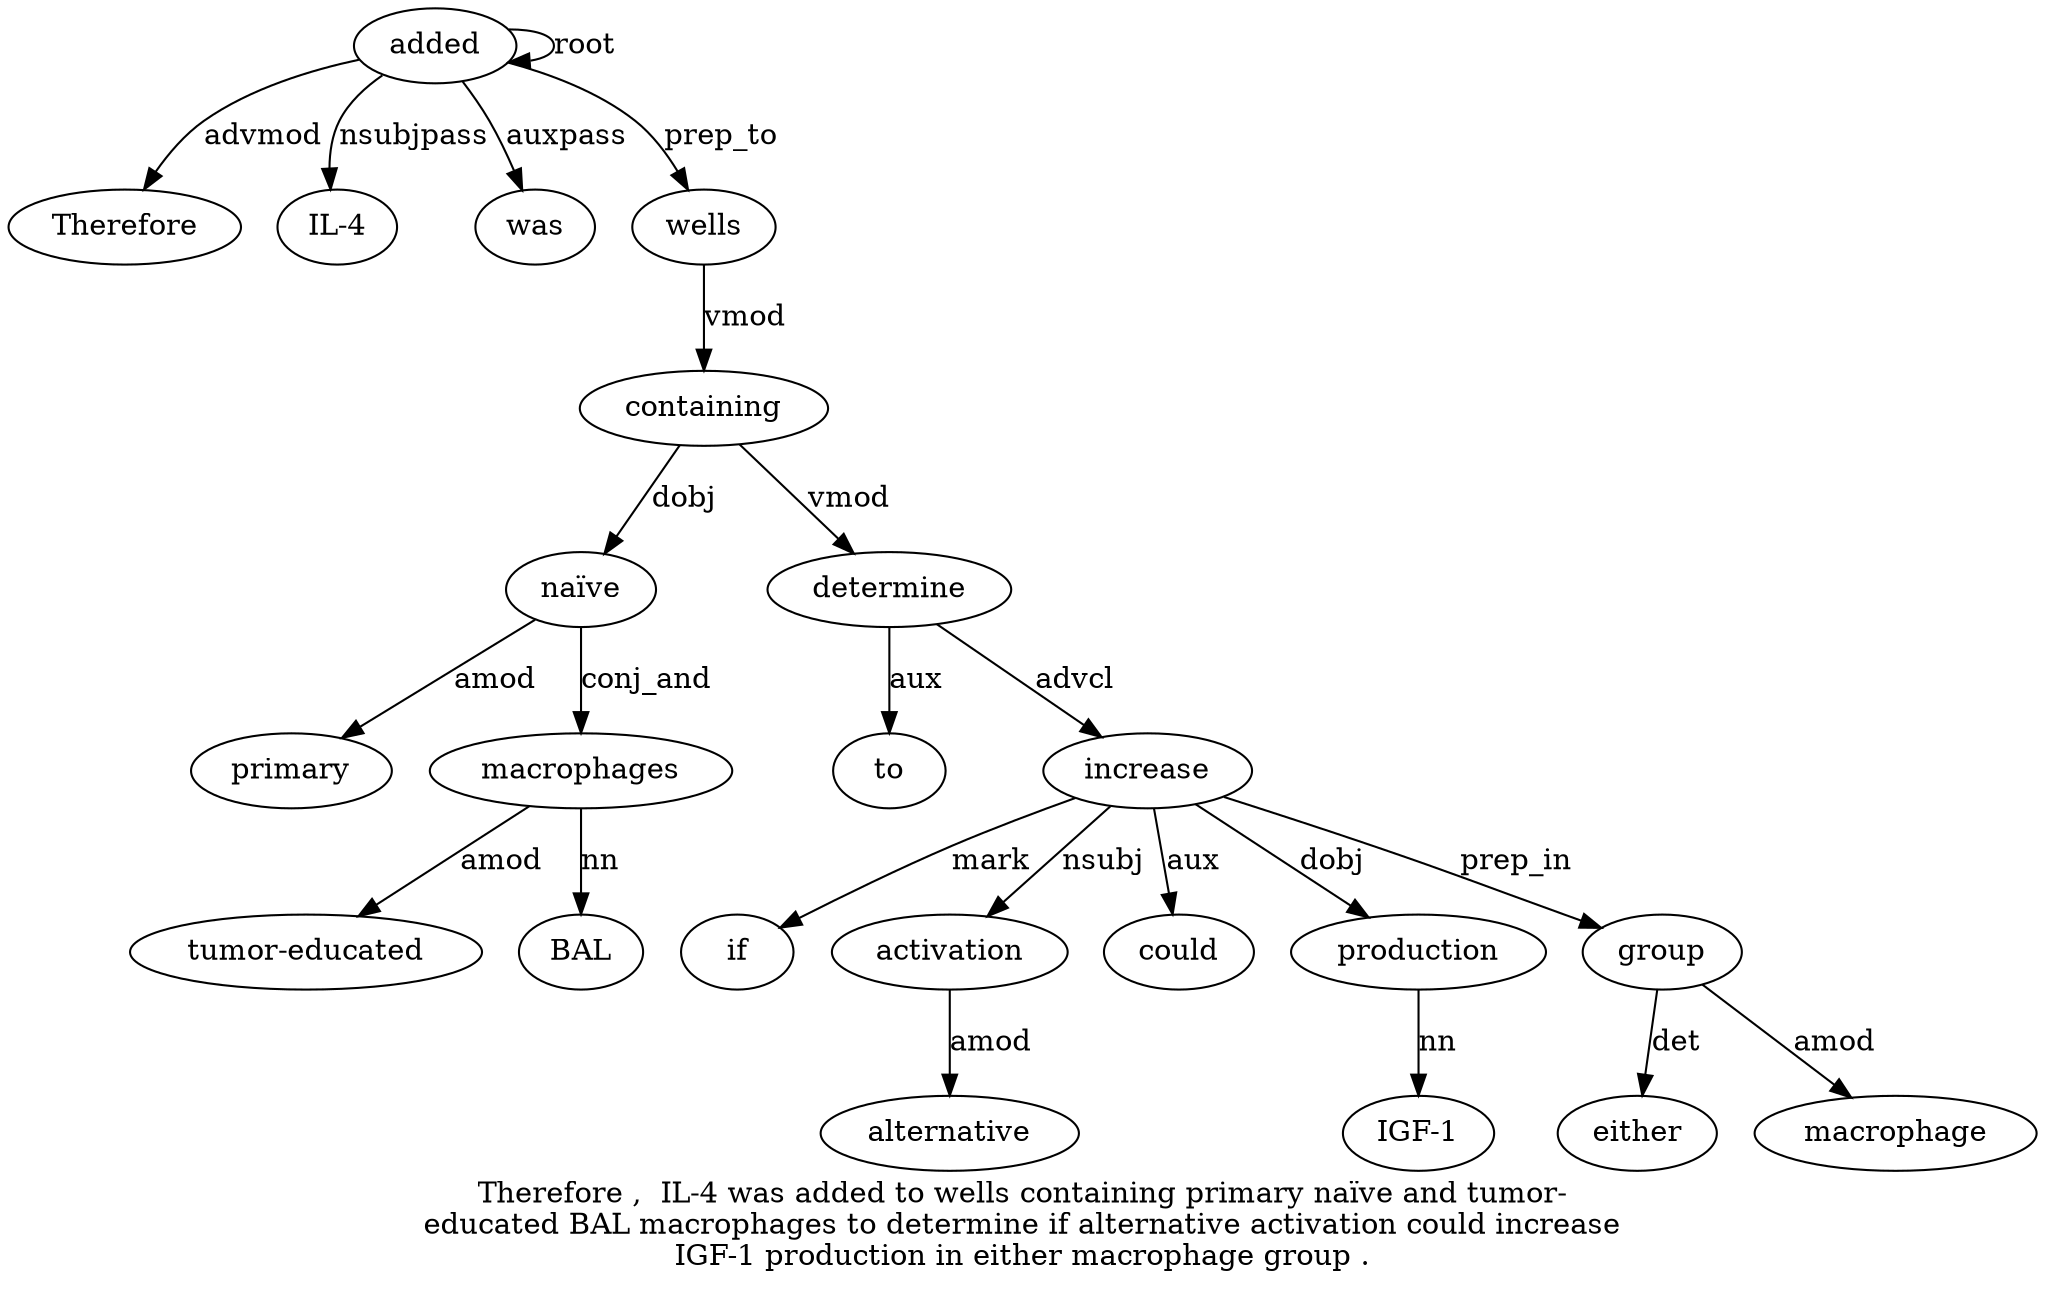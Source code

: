 digraph "Therefore ,  IL-4 was added to wells containing primary naïve and tumor-educated BAL macrophages to determine if alternative activation could increase IGF-1 production in either macrophage group ." {
label="Therefore ,  IL-4 was added to wells containing primary naïve and tumor-
educated BAL macrophages to determine if alternative activation could increase
IGF-1 production in either macrophage group .";
added5 [style=filled, fillcolor=white, label=added];
Therefore1 [style=filled, fillcolor=white, label=Therefore];
added5 -> Therefore1  [label=advmod];
"IL-43" [style=filled, fillcolor=white, label="IL-4"];
added5 -> "IL-43"  [label=nsubjpass];
was4 [style=filled, fillcolor=white, label=was];
added5 -> was4  [label=auxpass];
added5 -> added5  [label=root];
wells7 [style=filled, fillcolor=white, label=wells];
added5 -> wells7  [label=prep_to];
containing8 [style=filled, fillcolor=white, label=containing];
wells7 -> containing8  [label=vmod];
"naïve10" [style=filled, fillcolor=white, label="naïve"];
primary9 [style=filled, fillcolor=white, label=primary];
"naïve10" -> primary9  [label=amod];
containing8 -> "naïve10"  [label=dobj];
macrophages14 [style=filled, fillcolor=white, label=macrophages];
"tumor-educated12" [style=filled, fillcolor=white, label="tumor-educated"];
macrophages14 -> "tumor-educated12"  [label=amod];
BAL13 [style=filled, fillcolor=white, label=BAL];
macrophages14 -> BAL13  [label=nn];
"naïve10" -> macrophages14  [label=conj_and];
determine16 [style=filled, fillcolor=white, label=determine];
to15 [style=filled, fillcolor=white, label=to];
determine16 -> to15  [label=aux];
containing8 -> determine16  [label=vmod];
increase21 [style=filled, fillcolor=white, label=increase];
if17 [style=filled, fillcolor=white, label=if];
increase21 -> if17  [label=mark];
activation19 [style=filled, fillcolor=white, label=activation];
alternative18 [style=filled, fillcolor=white, label=alternative];
activation19 -> alternative18  [label=amod];
increase21 -> activation19  [label=nsubj];
could20 [style=filled, fillcolor=white, label=could];
increase21 -> could20  [label=aux];
determine16 -> increase21  [label=advcl];
production23 [style=filled, fillcolor=white, label=production];
"IGF-122" [style=filled, fillcolor=white, label="IGF-1"];
production23 -> "IGF-122"  [label=nn];
increase21 -> production23  [label=dobj];
group27 [style=filled, fillcolor=white, label=group];
either25 [style=filled, fillcolor=white, label=either];
group27 -> either25  [label=det];
macrophage26 [style=filled, fillcolor=white, label=macrophage];
group27 -> macrophage26  [label=amod];
increase21 -> group27  [label=prep_in];
}
